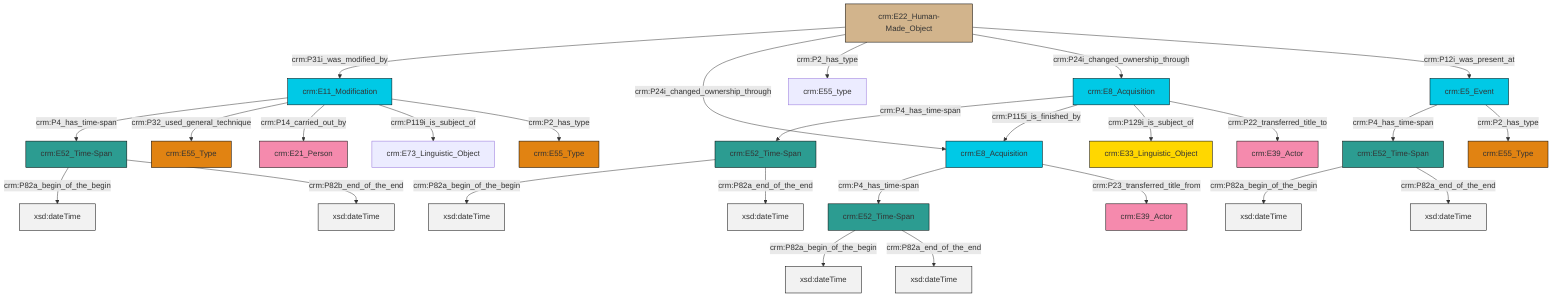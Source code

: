 graph TD
classDef Literal fill:#f2f2f2,stroke:#000000;
classDef CRM_Entity fill:#FFFFFF,stroke:#000000;
classDef Temporal_Entity fill:#00C9E6, stroke:#000000;
classDef Type fill:#E18312, stroke:#000000;
classDef Time-Span fill:#2C9C91, stroke:#000000;
classDef Appellation fill:#FFEB7F, stroke:#000000;
classDef Place fill:#008836, stroke:#000000;
classDef Persistent_Item fill:#B266B2, stroke:#000000;
classDef Conceptual_Object fill:#FFD700, stroke:#000000;
classDef Physical_Thing fill:#D2B48C, stroke:#000000;
classDef Actor fill:#f58aad, stroke:#000000;
classDef PC_Classes fill:#4ce600, stroke:#000000;
classDef Multi fill:#cccccc,stroke:#000000;

0["crm:E8_Acquisition"]:::Temporal_Entity -->|crm:P4_has_time-span| 1["crm:E52_Time-Span"]:::Time-Span
2["crm:E52_Time-Span"]:::Time-Span -->|crm:P82a_begin_of_the_begin| 3[xsd:dateTime]:::Literal
0["crm:E8_Acquisition"]:::Temporal_Entity -->|crm:P115i_is_finished_by| 4["crm:E8_Acquisition"]:::Temporal_Entity
6["crm:E52_Time-Span"]:::Time-Span -->|crm:P82a_begin_of_the_begin| 7[xsd:dateTime]:::Literal
2["crm:E52_Time-Span"]:::Time-Span -->|crm:P82a_end_of_the_end| 8[xsd:dateTime]:::Literal
0["crm:E8_Acquisition"]:::Temporal_Entity -->|crm:P129i_is_subject_of| 11["crm:E33_Linguistic_Object"]:::Conceptual_Object
6["crm:E52_Time-Span"]:::Time-Span -->|crm:P82a_end_of_the_end| 15[xsd:dateTime]:::Literal
16["crm:E22_Human-Made_Object"]:::Physical_Thing -->|crm:P31i_was_modified_by| 17["crm:E11_Modification"]:::Temporal_Entity
16["crm:E22_Human-Made_Object"]:::Physical_Thing -->|crm:P24i_changed_ownership_through| 4["crm:E8_Acquisition"]:::Temporal_Entity
22["crm:E5_Event"]:::Temporal_Entity -->|crm:P4_has_time-span| 2["crm:E52_Time-Span"]:::Time-Span
16["crm:E22_Human-Made_Object"]:::Physical_Thing -->|crm:P2_has_type| 18["crm:E55_type"]:::Default
17["crm:E11_Modification"]:::Temporal_Entity -->|crm:P4_has_time-span| 20["crm:E52_Time-Span"]:::Time-Span
16["crm:E22_Human-Made_Object"]:::Physical_Thing -->|crm:P24i_changed_ownership_through| 0["crm:E8_Acquisition"]:::Temporal_Entity
17["crm:E11_Modification"]:::Temporal_Entity -->|crm:P32_used_general_technique| 30["crm:E55_Type"]:::Type
20["crm:E52_Time-Span"]:::Time-Span -->|crm:P82a_begin_of_the_begin| 31[xsd:dateTime]:::Literal
20["crm:E52_Time-Span"]:::Time-Span -->|crm:P82b_end_of_the_end| 32[xsd:dateTime]:::Literal
4["crm:E8_Acquisition"]:::Temporal_Entity -->|crm:P4_has_time-span| 6["crm:E52_Time-Span"]:::Time-Span
1["crm:E52_Time-Span"]:::Time-Span -->|crm:P82a_begin_of_the_begin| 34[xsd:dateTime]:::Literal
4["crm:E8_Acquisition"]:::Temporal_Entity -->|crm:P23_transferred_title_from| 12["crm:E39_Actor"]:::Actor
17["crm:E11_Modification"]:::Temporal_Entity -->|crm:P14_carried_out_by| 9["crm:E21_Person"]:::Actor
22["crm:E5_Event"]:::Temporal_Entity -->|crm:P2_has_type| 36["crm:E55_Type"]:::Type
17["crm:E11_Modification"]:::Temporal_Entity -->|crm:P119i_is_subject_of| 37["crm:E73_Linguistic_Object"]:::Default
16["crm:E22_Human-Made_Object"]:::Physical_Thing -->|crm:P12i_was_present_at| 22["crm:E5_Event"]:::Temporal_Entity
17["crm:E11_Modification"]:::Temporal_Entity -->|crm:P2_has_type| 27["crm:E55_Type"]:::Type
0["crm:E8_Acquisition"]:::Temporal_Entity -->|crm:P22_transferred_title_to| 23["crm:E39_Actor"]:::Actor
1["crm:E52_Time-Span"]:::Time-Span -->|crm:P82a_end_of_the_end| 43[xsd:dateTime]:::Literal